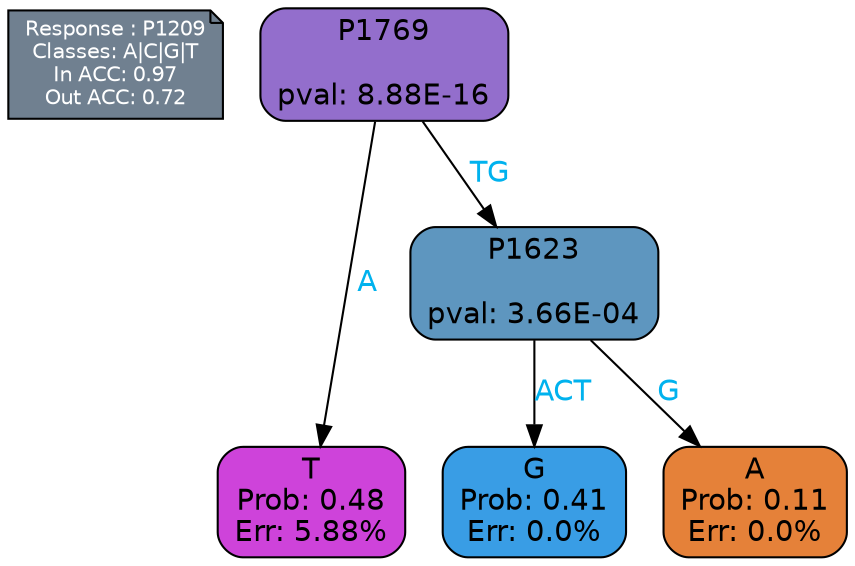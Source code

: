 digraph Tree {
node [shape=box, style="filled, rounded", color="black", fontname=helvetica] ;
graph [ranksep=equally, splines=polylines, bgcolor=transparent, dpi=600] ;
edge [fontname=helvetica] ;
LEGEND [label="Response : P1209
Classes: A|C|G|T
In ACC: 0.97
Out ACC: 0.72
",shape=note,align=left,style=filled,fillcolor="slategray",fontcolor="white",fontsize=10];1 [label="P1769

pval: 8.88E-16", fillcolor="#936ecc"] ;
2 [label="T
Prob: 0.48
Err: 5.88%", fillcolor="#ce43da"] ;
3 [label="P1623

pval: 3.66E-04", fillcolor="#5e96bf"] ;
4 [label="G
Prob: 0.41
Err: 0.0%", fillcolor="#399de5"] ;
5 [label="A
Prob: 0.11
Err: 0.0%", fillcolor="#e58139"] ;
1 -> 2 [label="A",fontcolor=deepskyblue2] ;
1 -> 3 [label="TG",fontcolor=deepskyblue2] ;
3 -> 4 [label="ACT",fontcolor=deepskyblue2] ;
3 -> 5 [label="G",fontcolor=deepskyblue2] ;
{rank = same; 2;4;5;}{rank = same; LEGEND;1;}}